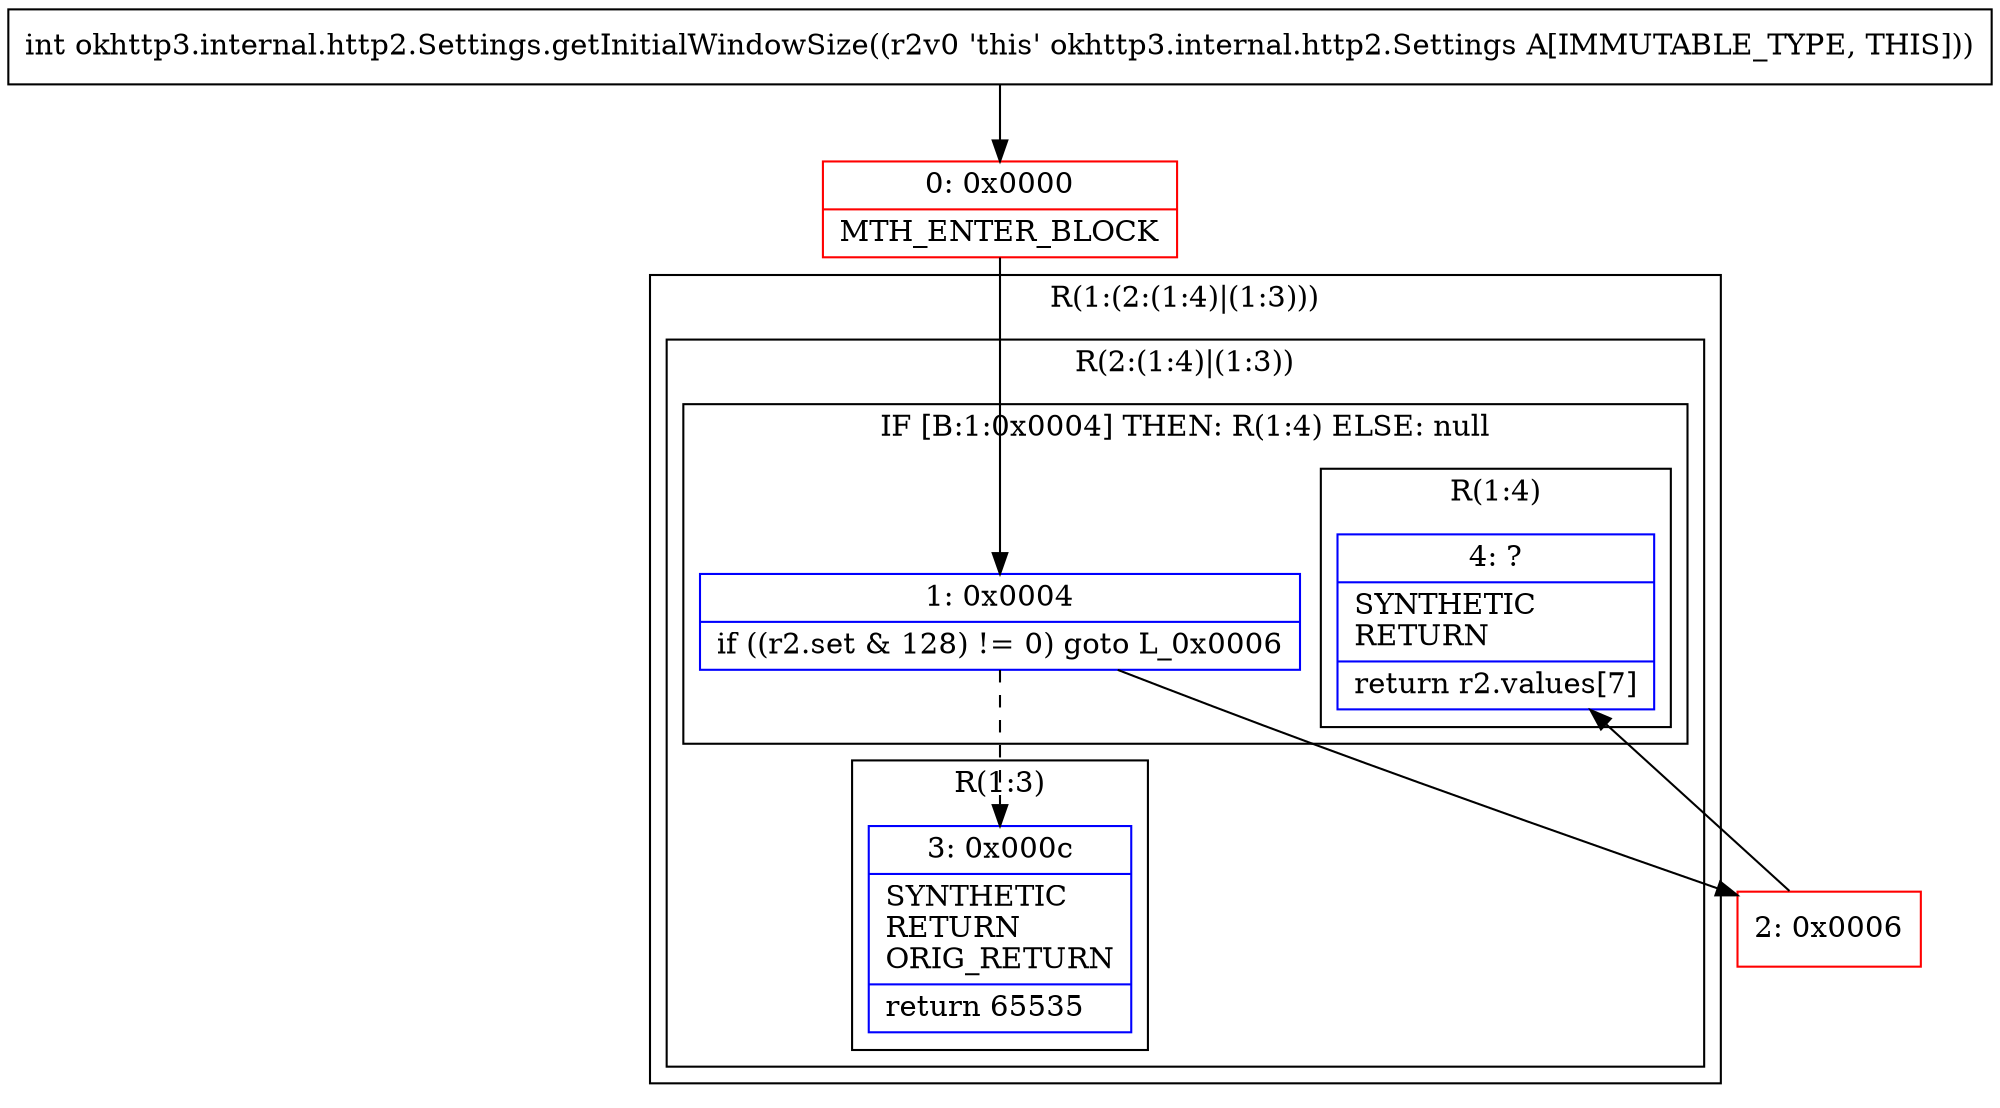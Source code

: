 digraph "CFG forokhttp3.internal.http2.Settings.getInitialWindowSize()I" {
subgraph cluster_Region_410426101 {
label = "R(1:(2:(1:4)|(1:3)))";
node [shape=record,color=blue];
subgraph cluster_Region_689120350 {
label = "R(2:(1:4)|(1:3))";
node [shape=record,color=blue];
subgraph cluster_IfRegion_1946244643 {
label = "IF [B:1:0x0004] THEN: R(1:4) ELSE: null";
node [shape=record,color=blue];
Node_1 [shape=record,label="{1\:\ 0x0004|if ((r2.set & 128) != 0) goto L_0x0006\l}"];
subgraph cluster_Region_299091920 {
label = "R(1:4)";
node [shape=record,color=blue];
Node_4 [shape=record,label="{4\:\ ?|SYNTHETIC\lRETURN\l|return r2.values[7]\l}"];
}
}
subgraph cluster_Region_1029592621 {
label = "R(1:3)";
node [shape=record,color=blue];
Node_3 [shape=record,label="{3\:\ 0x000c|SYNTHETIC\lRETURN\lORIG_RETURN\l|return 65535\l}"];
}
}
}
Node_0 [shape=record,color=red,label="{0\:\ 0x0000|MTH_ENTER_BLOCK\l}"];
Node_2 [shape=record,color=red,label="{2\:\ 0x0006}"];
MethodNode[shape=record,label="{int okhttp3.internal.http2.Settings.getInitialWindowSize((r2v0 'this' okhttp3.internal.http2.Settings A[IMMUTABLE_TYPE, THIS])) }"];
MethodNode -> Node_0;
Node_1 -> Node_2;
Node_1 -> Node_3[style=dashed];
Node_0 -> Node_1;
Node_2 -> Node_4;
}

